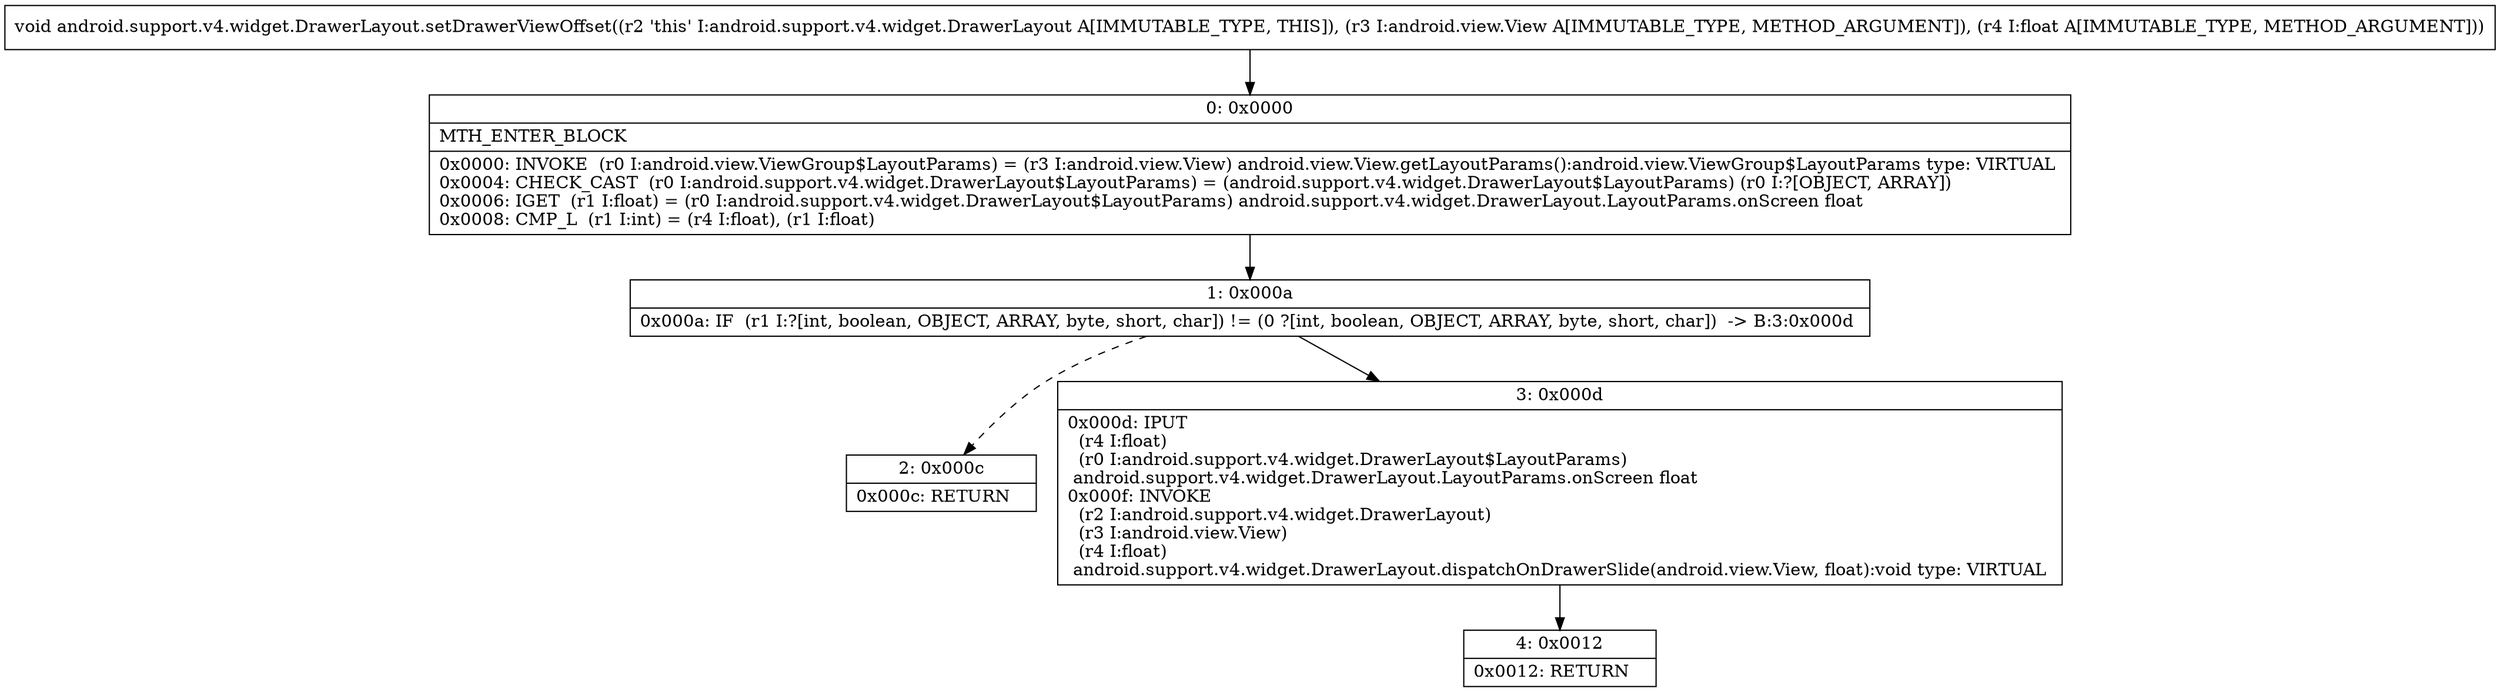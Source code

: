 digraph "CFG forandroid.support.v4.widget.DrawerLayout.setDrawerViewOffset(Landroid\/view\/View;F)V" {
Node_0 [shape=record,label="{0\:\ 0x0000|MTH_ENTER_BLOCK\l|0x0000: INVOKE  (r0 I:android.view.ViewGroup$LayoutParams) = (r3 I:android.view.View) android.view.View.getLayoutParams():android.view.ViewGroup$LayoutParams type: VIRTUAL \l0x0004: CHECK_CAST  (r0 I:android.support.v4.widget.DrawerLayout$LayoutParams) = (android.support.v4.widget.DrawerLayout$LayoutParams) (r0 I:?[OBJECT, ARRAY]) \l0x0006: IGET  (r1 I:float) = (r0 I:android.support.v4.widget.DrawerLayout$LayoutParams) android.support.v4.widget.DrawerLayout.LayoutParams.onScreen float \l0x0008: CMP_L  (r1 I:int) = (r4 I:float), (r1 I:float) \l}"];
Node_1 [shape=record,label="{1\:\ 0x000a|0x000a: IF  (r1 I:?[int, boolean, OBJECT, ARRAY, byte, short, char]) != (0 ?[int, boolean, OBJECT, ARRAY, byte, short, char])  \-\> B:3:0x000d \l}"];
Node_2 [shape=record,label="{2\:\ 0x000c|0x000c: RETURN   \l}"];
Node_3 [shape=record,label="{3\:\ 0x000d|0x000d: IPUT  \l  (r4 I:float)\l  (r0 I:android.support.v4.widget.DrawerLayout$LayoutParams)\l android.support.v4.widget.DrawerLayout.LayoutParams.onScreen float \l0x000f: INVOKE  \l  (r2 I:android.support.v4.widget.DrawerLayout)\l  (r3 I:android.view.View)\l  (r4 I:float)\l android.support.v4.widget.DrawerLayout.dispatchOnDrawerSlide(android.view.View, float):void type: VIRTUAL \l}"];
Node_4 [shape=record,label="{4\:\ 0x0012|0x0012: RETURN   \l}"];
MethodNode[shape=record,label="{void android.support.v4.widget.DrawerLayout.setDrawerViewOffset((r2 'this' I:android.support.v4.widget.DrawerLayout A[IMMUTABLE_TYPE, THIS]), (r3 I:android.view.View A[IMMUTABLE_TYPE, METHOD_ARGUMENT]), (r4 I:float A[IMMUTABLE_TYPE, METHOD_ARGUMENT])) }"];
MethodNode -> Node_0;
Node_0 -> Node_1;
Node_1 -> Node_2[style=dashed];
Node_1 -> Node_3;
Node_3 -> Node_4;
}

